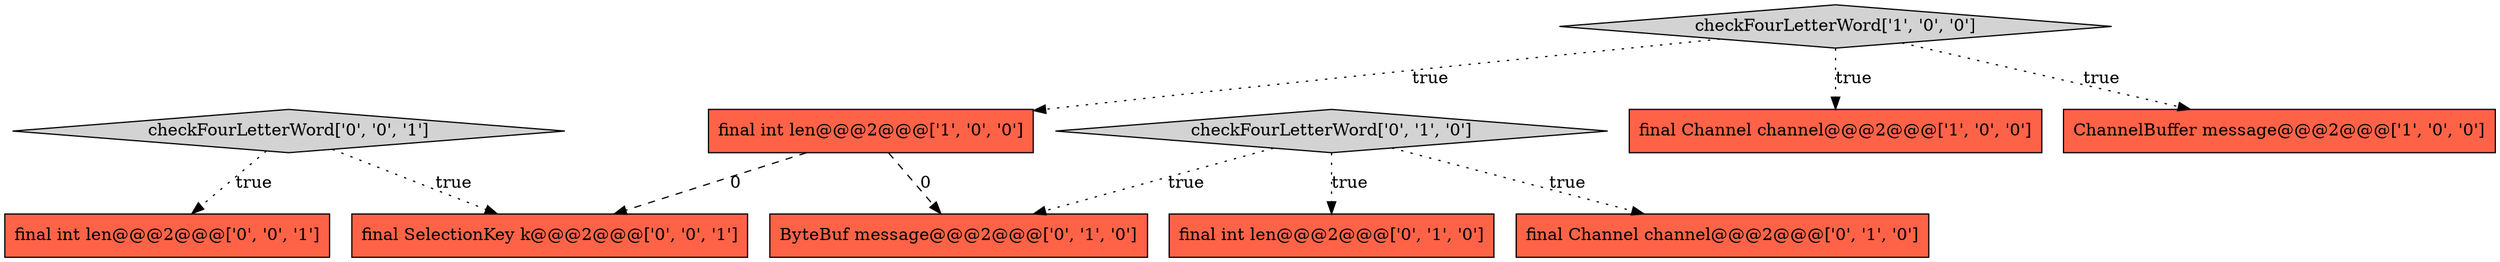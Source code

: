 digraph {
5 [style = filled, label = "checkFourLetterWord['0', '1', '0']", fillcolor = lightgray, shape = diamond image = "AAA0AAABBB2BBB"];
3 [style = filled, label = "final int len@@@2@@@['1', '0', '0']", fillcolor = tomato, shape = box image = "AAA1AAABBB1BBB"];
2 [style = filled, label = "final Channel channel@@@2@@@['1', '0', '0']", fillcolor = tomato, shape = box image = "AAA0AAABBB1BBB"];
9 [style = filled, label = "checkFourLetterWord['0', '0', '1']", fillcolor = lightgray, shape = diamond image = "AAA0AAABBB3BBB"];
7 [style = filled, label = "ByteBuf message@@@2@@@['0', '1', '0']", fillcolor = tomato, shape = box image = "AAA1AAABBB2BBB"];
10 [style = filled, label = "final SelectionKey k@@@2@@@['0', '0', '1']", fillcolor = tomato, shape = box image = "AAA0AAABBB3BBB"];
0 [style = filled, label = "checkFourLetterWord['1', '0', '0']", fillcolor = lightgray, shape = diamond image = "AAA0AAABBB1BBB"];
6 [style = filled, label = "final Channel channel@@@2@@@['0', '1', '0']", fillcolor = tomato, shape = box image = "AAA0AAABBB2BBB"];
1 [style = filled, label = "ChannelBuffer message@@@2@@@['1', '0', '0']", fillcolor = tomato, shape = box image = "AAA0AAABBB1BBB"];
4 [style = filled, label = "final int len@@@2@@@['0', '1', '0']", fillcolor = tomato, shape = box image = "AAA0AAABBB2BBB"];
8 [style = filled, label = "final int len@@@2@@@['0', '0', '1']", fillcolor = tomato, shape = box image = "AAA0AAABBB3BBB"];
5->6 [style = dotted, label="true"];
3->10 [style = dashed, label="0"];
0->3 [style = dotted, label="true"];
0->2 [style = dotted, label="true"];
9->10 [style = dotted, label="true"];
5->7 [style = dotted, label="true"];
3->7 [style = dashed, label="0"];
5->4 [style = dotted, label="true"];
0->1 [style = dotted, label="true"];
9->8 [style = dotted, label="true"];
}
